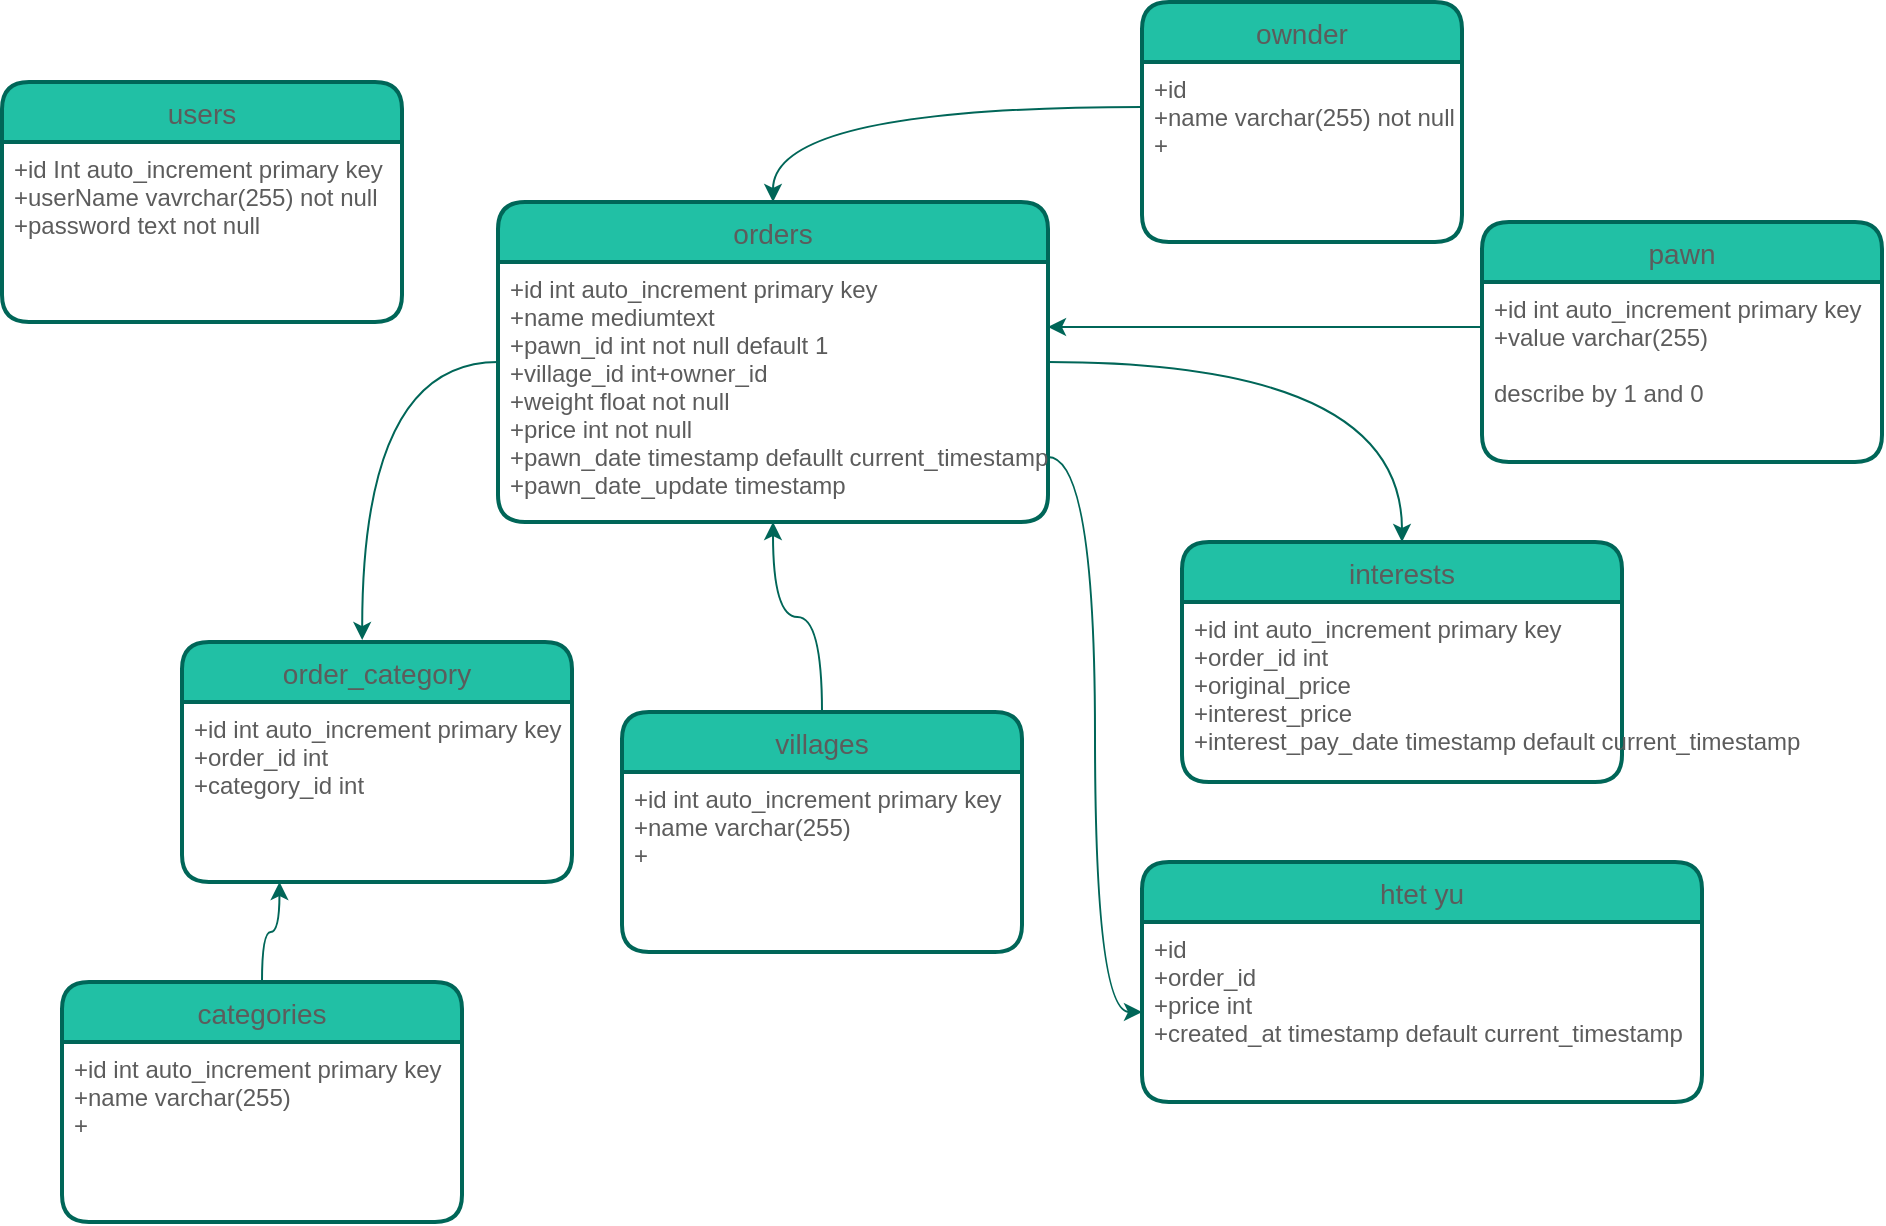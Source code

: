 <mxfile version="19.0.0" type="github">
  <diagram id="MfdhKl_LMUNg4a0uSqgR" name="Page-1">
    <mxGraphModel dx="1802" dy="827" grid="1" gridSize="10" guides="1" tooltips="1" connect="1" arrows="1" fold="1" page="1" pageScale="1" pageWidth="1100" pageHeight="850" math="0" shadow="0">
      <root>
        <mxCell id="0" />
        <mxCell id="1" parent="0" />
        <mxCell id="osRg2jaf1iDrFzfn_eNz-1" value="users" style="swimlane;childLayout=stackLayout;horizontal=1;startSize=30;horizontalStack=0;rounded=1;fontSize=14;fontStyle=0;strokeWidth=2;resizeParent=0;resizeLast=1;shadow=0;dashed=0;align=center;fillColor=#21C0A5;strokeColor=#006658;fontColor=#5C5C5C;" parent="1" vertex="1">
          <mxGeometry x="40" y="50" width="200" height="120" as="geometry" />
        </mxCell>
        <mxCell id="osRg2jaf1iDrFzfn_eNz-2" value="+id Int auto_increment primary key&#xa;+userName vavrchar(255) not null&#xa;+password text not null" style="align=left;strokeColor=none;fillColor=none;spacingLeft=4;fontSize=12;verticalAlign=top;resizable=0;rotatable=0;part=1;fontColor=#5C5C5C;rounded=1;" parent="osRg2jaf1iDrFzfn_eNz-1" vertex="1">
          <mxGeometry y="30" width="200" height="90" as="geometry" />
        </mxCell>
        <mxCell id="T3vM8OxbV8jhyGD27cbX-44" value="" style="edgeStyle=orthogonalEdgeStyle;rounded=1;orthogonalLoop=1;jettySize=auto;html=1;strokeColor=#006658;fontColor=#5C5C5C;curved=1;" parent="1" source="osRg2jaf1iDrFzfn_eNz-3" target="osRg2jaf1iDrFzfn_eNz-6" edge="1">
          <mxGeometry relative="1" as="geometry" />
        </mxCell>
        <mxCell id="osRg2jaf1iDrFzfn_eNz-3" value="villages" style="swimlane;childLayout=stackLayout;horizontal=1;startSize=30;horizontalStack=0;rounded=1;fontSize=14;fontStyle=0;strokeWidth=2;resizeParent=0;resizeLast=1;shadow=0;dashed=0;align=center;fillColor=#21C0A5;strokeColor=#006658;fontColor=#5C5C5C;" parent="1" vertex="1">
          <mxGeometry x="350" y="365" width="200" height="120" as="geometry" />
        </mxCell>
        <mxCell id="osRg2jaf1iDrFzfn_eNz-4" value="+id int auto_increment primary key&#xa;+name varchar(255)&#xa;+" style="align=left;strokeColor=none;fillColor=none;spacingLeft=4;fontSize=12;verticalAlign=top;resizable=0;rotatable=0;part=1;fontColor=#5C5C5C;rounded=1;" parent="osRg2jaf1iDrFzfn_eNz-3" vertex="1">
          <mxGeometry y="30" width="200" height="90" as="geometry" />
        </mxCell>
        <mxCell id="osRg2jaf1iDrFzfn_eNz-17" style="edgeStyle=orthogonalEdgeStyle;rounded=1;orthogonalLoop=1;jettySize=auto;html=1;exitX=1;exitY=0.5;exitDx=0;exitDy=0;entryX=0.5;entryY=0;entryDx=0;entryDy=0;strokeColor=#006658;fontColor=#5C5C5C;curved=1;" parent="1" source="osRg2jaf1iDrFzfn_eNz-5" target="osRg2jaf1iDrFzfn_eNz-15" edge="1">
          <mxGeometry relative="1" as="geometry" />
        </mxCell>
        <mxCell id="osRg2jaf1iDrFzfn_eNz-18" style="edgeStyle=orthogonalEdgeStyle;rounded=1;orthogonalLoop=1;jettySize=auto;html=1;exitX=0;exitY=0.5;exitDx=0;exitDy=0;entryX=0.462;entryY=-0.008;entryDx=0;entryDy=0;entryPerimeter=0;strokeColor=#006658;fontColor=#5C5C5C;curved=1;" parent="1" source="osRg2jaf1iDrFzfn_eNz-5" target="osRg2jaf1iDrFzfn_eNz-9" edge="1">
          <mxGeometry relative="1" as="geometry" />
        </mxCell>
        <mxCell id="osRg2jaf1iDrFzfn_eNz-5" value="orders" style="swimlane;childLayout=stackLayout;horizontal=1;startSize=30;horizontalStack=0;rounded=1;fontSize=14;fontStyle=0;strokeWidth=2;resizeParent=0;resizeLast=1;shadow=0;dashed=0;align=center;fillColor=#21C0A5;strokeColor=#006658;fontColor=#5C5C5C;" parent="1" vertex="1">
          <mxGeometry x="288" y="110" width="275" height="160" as="geometry" />
        </mxCell>
        <mxCell id="osRg2jaf1iDrFzfn_eNz-6" value="+id int auto_increment primary key&#xa;+name mediumtext&#xa;+pawn_id int not null default 1&#xa;+village_id int+owner_id&#xa;+weight float not null&#xa;+price int not null&#xa;+pawn_date timestamp defaullt current_timestamp&#xa;+pawn_date_update timestamp&#xa;" style="align=left;strokeColor=none;fillColor=none;spacingLeft=4;fontSize=12;verticalAlign=top;resizable=0;rotatable=0;part=1;fontColor=#5C5C5C;rounded=1;" parent="osRg2jaf1iDrFzfn_eNz-5" vertex="1">
          <mxGeometry y="30" width="275" height="130" as="geometry" />
        </mxCell>
        <mxCell id="osRg2jaf1iDrFzfn_eNz-11" style="edgeStyle=orthogonalEdgeStyle;rounded=1;orthogonalLoop=1;jettySize=auto;html=1;exitX=0.5;exitY=0;exitDx=0;exitDy=0;entryX=0.25;entryY=1;entryDx=0;entryDy=0;strokeColor=#006658;fontColor=#5C5C5C;curved=1;" parent="1" source="osRg2jaf1iDrFzfn_eNz-7" target="osRg2jaf1iDrFzfn_eNz-10" edge="1">
          <mxGeometry relative="1" as="geometry" />
        </mxCell>
        <mxCell id="osRg2jaf1iDrFzfn_eNz-7" value="categories" style="swimlane;childLayout=stackLayout;horizontal=1;startSize=30;horizontalStack=0;rounded=1;fontSize=14;fontStyle=0;strokeWidth=2;resizeParent=0;resizeLast=1;shadow=0;dashed=0;align=center;fillColor=#21C0A5;strokeColor=#006658;fontColor=#5C5C5C;" parent="1" vertex="1">
          <mxGeometry x="70" y="500" width="200" height="120" as="geometry" />
        </mxCell>
        <mxCell id="osRg2jaf1iDrFzfn_eNz-8" value="+id int auto_increment primary key&#xa;+name varchar(255)&#xa;+" style="align=left;strokeColor=none;fillColor=none;spacingLeft=4;fontSize=12;verticalAlign=top;resizable=0;rotatable=0;part=1;fontColor=#5C5C5C;rounded=1;" parent="osRg2jaf1iDrFzfn_eNz-7" vertex="1">
          <mxGeometry y="30" width="200" height="90" as="geometry" />
        </mxCell>
        <mxCell id="osRg2jaf1iDrFzfn_eNz-9" value="order_category" style="swimlane;childLayout=stackLayout;horizontal=1;startSize=30;horizontalStack=0;rounded=1;fontSize=14;fontStyle=0;strokeWidth=2;resizeParent=0;resizeLast=1;shadow=0;dashed=0;align=center;fillColor=#21C0A5;strokeColor=#006658;fontColor=#5C5C5C;" parent="1" vertex="1">
          <mxGeometry x="130" y="330" width="195" height="120" as="geometry" />
        </mxCell>
        <mxCell id="osRg2jaf1iDrFzfn_eNz-10" value="+id int auto_increment primary key&#xa;+order_id int&#xa;+category_id int" style="align=left;strokeColor=none;fillColor=none;spacingLeft=4;fontSize=12;verticalAlign=top;resizable=0;rotatable=0;part=1;fontColor=#5C5C5C;rounded=1;" parent="osRg2jaf1iDrFzfn_eNz-9" vertex="1">
          <mxGeometry y="30" width="195" height="90" as="geometry" />
        </mxCell>
        <mxCell id="osRg2jaf1iDrFzfn_eNz-15" value="interests" style="swimlane;childLayout=stackLayout;horizontal=1;startSize=30;horizontalStack=0;rounded=1;fontSize=14;fontStyle=0;strokeWidth=2;resizeParent=0;resizeLast=1;shadow=0;dashed=0;align=center;fillColor=#21C0A5;strokeColor=#006658;fontColor=#5C5C5C;" parent="1" vertex="1">
          <mxGeometry x="630" y="280" width="220" height="120" as="geometry" />
        </mxCell>
        <mxCell id="osRg2jaf1iDrFzfn_eNz-16" value="+id int auto_increment primary key&#xa;+order_id int&#xa;+original_price&#xa;+interest_price&#xa;+interest_pay_date timestamp default current_timestamp" style="align=left;strokeColor=none;fillColor=none;spacingLeft=4;fontSize=12;verticalAlign=top;resizable=0;rotatable=0;part=1;fontColor=#5C5C5C;rounded=1;" parent="osRg2jaf1iDrFzfn_eNz-15" vertex="1">
          <mxGeometry y="30" width="220" height="90" as="geometry" />
        </mxCell>
        <mxCell id="osRg2jaf1iDrFzfn_eNz-19" value="pawn" style="swimlane;childLayout=stackLayout;horizontal=1;startSize=30;horizontalStack=0;rounded=1;fontSize=14;fontStyle=0;strokeWidth=2;resizeParent=0;resizeLast=1;shadow=0;dashed=0;align=center;fillColor=#21C0A5;strokeColor=#006658;fontColor=#5C5C5C;" parent="1" vertex="1">
          <mxGeometry x="780" y="120" width="200" height="120" as="geometry" />
        </mxCell>
        <mxCell id="osRg2jaf1iDrFzfn_eNz-20" value="+id int auto_increment primary key&#xa;+value varchar(255)&#xa;&#xa;describe by 1 and 0&#xa;" style="align=left;strokeColor=none;fillColor=none;spacingLeft=4;fontSize=12;verticalAlign=top;resizable=0;rotatable=0;part=1;fontColor=#5C5C5C;rounded=1;" parent="osRg2jaf1iDrFzfn_eNz-19" vertex="1">
          <mxGeometry y="30" width="200" height="90" as="geometry" />
        </mxCell>
        <mxCell id="osRg2jaf1iDrFzfn_eNz-21" style="edgeStyle=orthogonalEdgeStyle;rounded=1;orthogonalLoop=1;jettySize=auto;html=1;exitX=0;exitY=0.25;exitDx=0;exitDy=0;entryX=1;entryY=0.25;entryDx=0;entryDy=0;strokeColor=#006658;fontColor=#5C5C5C;curved=1;" parent="1" source="osRg2jaf1iDrFzfn_eNz-20" target="osRg2jaf1iDrFzfn_eNz-6" edge="1">
          <mxGeometry relative="1" as="geometry" />
        </mxCell>
        <mxCell id="pcK_NEzoXjmTgcR-0PpX-1" value="ownder" style="swimlane;childLayout=stackLayout;horizontal=1;startSize=30;horizontalStack=0;rounded=1;fontSize=14;fontStyle=0;strokeWidth=2;resizeParent=0;resizeLast=1;shadow=0;dashed=0;align=center;fillColor=#21C0A5;strokeColor=#006658;fontColor=#5C5C5C;" parent="1" vertex="1">
          <mxGeometry x="610" y="10" width="160" height="120" as="geometry" />
        </mxCell>
        <mxCell id="pcK_NEzoXjmTgcR-0PpX-2" value="+id &#xa;+name varchar(255) not null&#xa;+" style="align=left;strokeColor=none;fillColor=none;spacingLeft=4;fontSize=12;verticalAlign=top;resizable=0;rotatable=0;part=1;fontColor=#5C5C5C;rounded=1;" parent="pcK_NEzoXjmTgcR-0PpX-1" vertex="1">
          <mxGeometry y="30" width="160" height="90" as="geometry" />
        </mxCell>
        <mxCell id="pcK_NEzoXjmTgcR-0PpX-3" style="edgeStyle=orthogonalEdgeStyle;rounded=1;orthogonalLoop=1;jettySize=auto;html=1;exitX=0;exitY=0.25;exitDx=0;exitDy=0;entryX=0.5;entryY=0;entryDx=0;entryDy=0;strokeColor=#006658;fontColor=#5C5C5C;curved=1;" parent="1" source="pcK_NEzoXjmTgcR-0PpX-2" target="osRg2jaf1iDrFzfn_eNz-5" edge="1">
          <mxGeometry relative="1" as="geometry" />
        </mxCell>
        <mxCell id="T3vM8OxbV8jhyGD27cbX-38" value="htet yu" style="swimlane;childLayout=stackLayout;horizontal=1;startSize=30;horizontalStack=0;rounded=1;fontSize=14;fontStyle=0;strokeWidth=2;resizeParent=0;resizeLast=1;shadow=0;dashed=0;align=center;fillColor=#21C0A5;strokeColor=#006658;fontColor=#5C5C5C;" parent="1" vertex="1">
          <mxGeometry x="610" y="440" width="280" height="120" as="geometry" />
        </mxCell>
        <mxCell id="T3vM8OxbV8jhyGD27cbX-39" value="+id&#xa;+order_id&#xa;+price int&#xa;+created_at timestamp default current_timestamp&#xa;" style="align=left;strokeColor=none;fillColor=none;spacingLeft=4;fontSize=12;verticalAlign=top;resizable=0;rotatable=0;part=1;fontColor=#5C5C5C;rounded=1;" parent="T3vM8OxbV8jhyGD27cbX-38" vertex="1">
          <mxGeometry y="30" width="280" height="90" as="geometry" />
        </mxCell>
        <mxCell id="T3vM8OxbV8jhyGD27cbX-48" style="edgeStyle=orthogonalEdgeStyle;rounded=1;orthogonalLoop=1;jettySize=auto;html=1;exitX=1;exitY=0.75;exitDx=0;exitDy=0;entryX=0;entryY=0.5;entryDx=0;entryDy=0;strokeColor=#006658;fontColor=#5C5C5C;curved=1;" parent="1" source="osRg2jaf1iDrFzfn_eNz-6" target="T3vM8OxbV8jhyGD27cbX-39" edge="1">
          <mxGeometry relative="1" as="geometry" />
        </mxCell>
      </root>
    </mxGraphModel>
  </diagram>
</mxfile>
